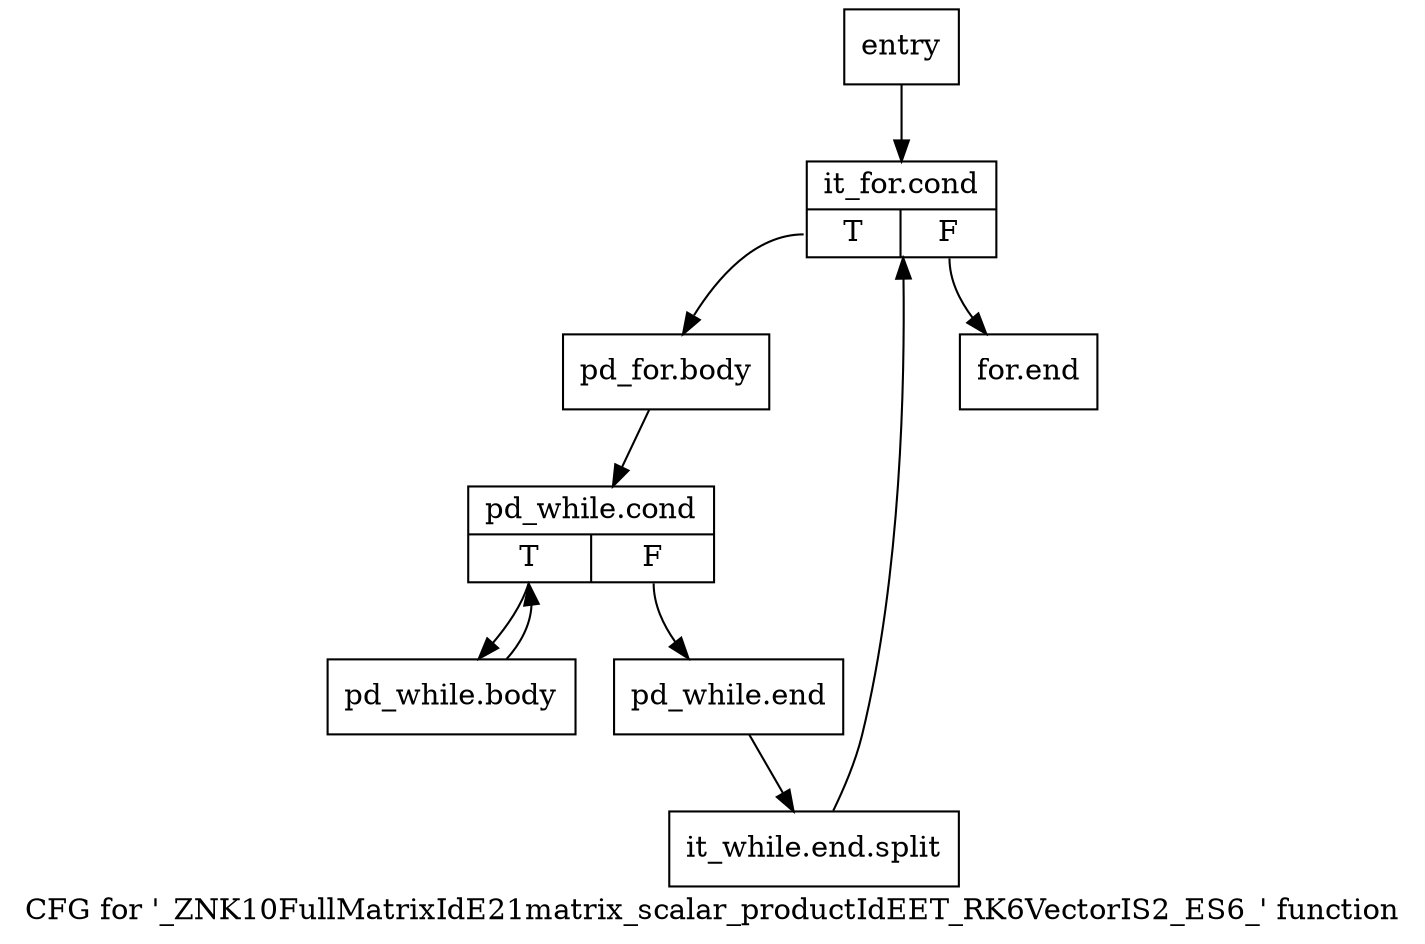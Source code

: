 digraph "CFG for '_ZNK10FullMatrixIdE21matrix_scalar_productIdEET_RK6VectorIS2_ES6_' function" {
	label="CFG for '_ZNK10FullMatrixIdE21matrix_scalar_productIdEET_RK6VectorIS2_ES6_' function";

	Node0x566c720 [shape=record,label="{entry}"];
	Node0x566c720 -> Node0x566c770;
	Node0x566c770 [shape=record,label="{it_for.cond|{<s0>T|<s1>F}}"];
	Node0x566c770:s0 -> Node0x566cbd0;
	Node0x566c770:s1 -> Node0x566cd10;
	Node0x566cbd0 [shape=record,label="{pd_for.body}"];
	Node0x566cbd0 -> Node0x566cc20;
	Node0x566cc20 [shape=record,label="{pd_while.cond|{<s0>T|<s1>F}}"];
	Node0x566cc20:s0 -> Node0x566cc70;
	Node0x566cc20:s1 -> Node0x566ccc0;
	Node0x566cc70 [shape=record,label="{pd_while.body}"];
	Node0x566cc70 -> Node0x566cc20;
	Node0x566ccc0 [shape=record,label="{pd_while.end}"];
	Node0x566ccc0 -> Node0xa85bba0;
	Node0xa85bba0 [shape=record,label="{it_while.end.split}"];
	Node0xa85bba0 -> Node0x566c770;
	Node0x566cd10 [shape=record,label="{for.end}"];
}
